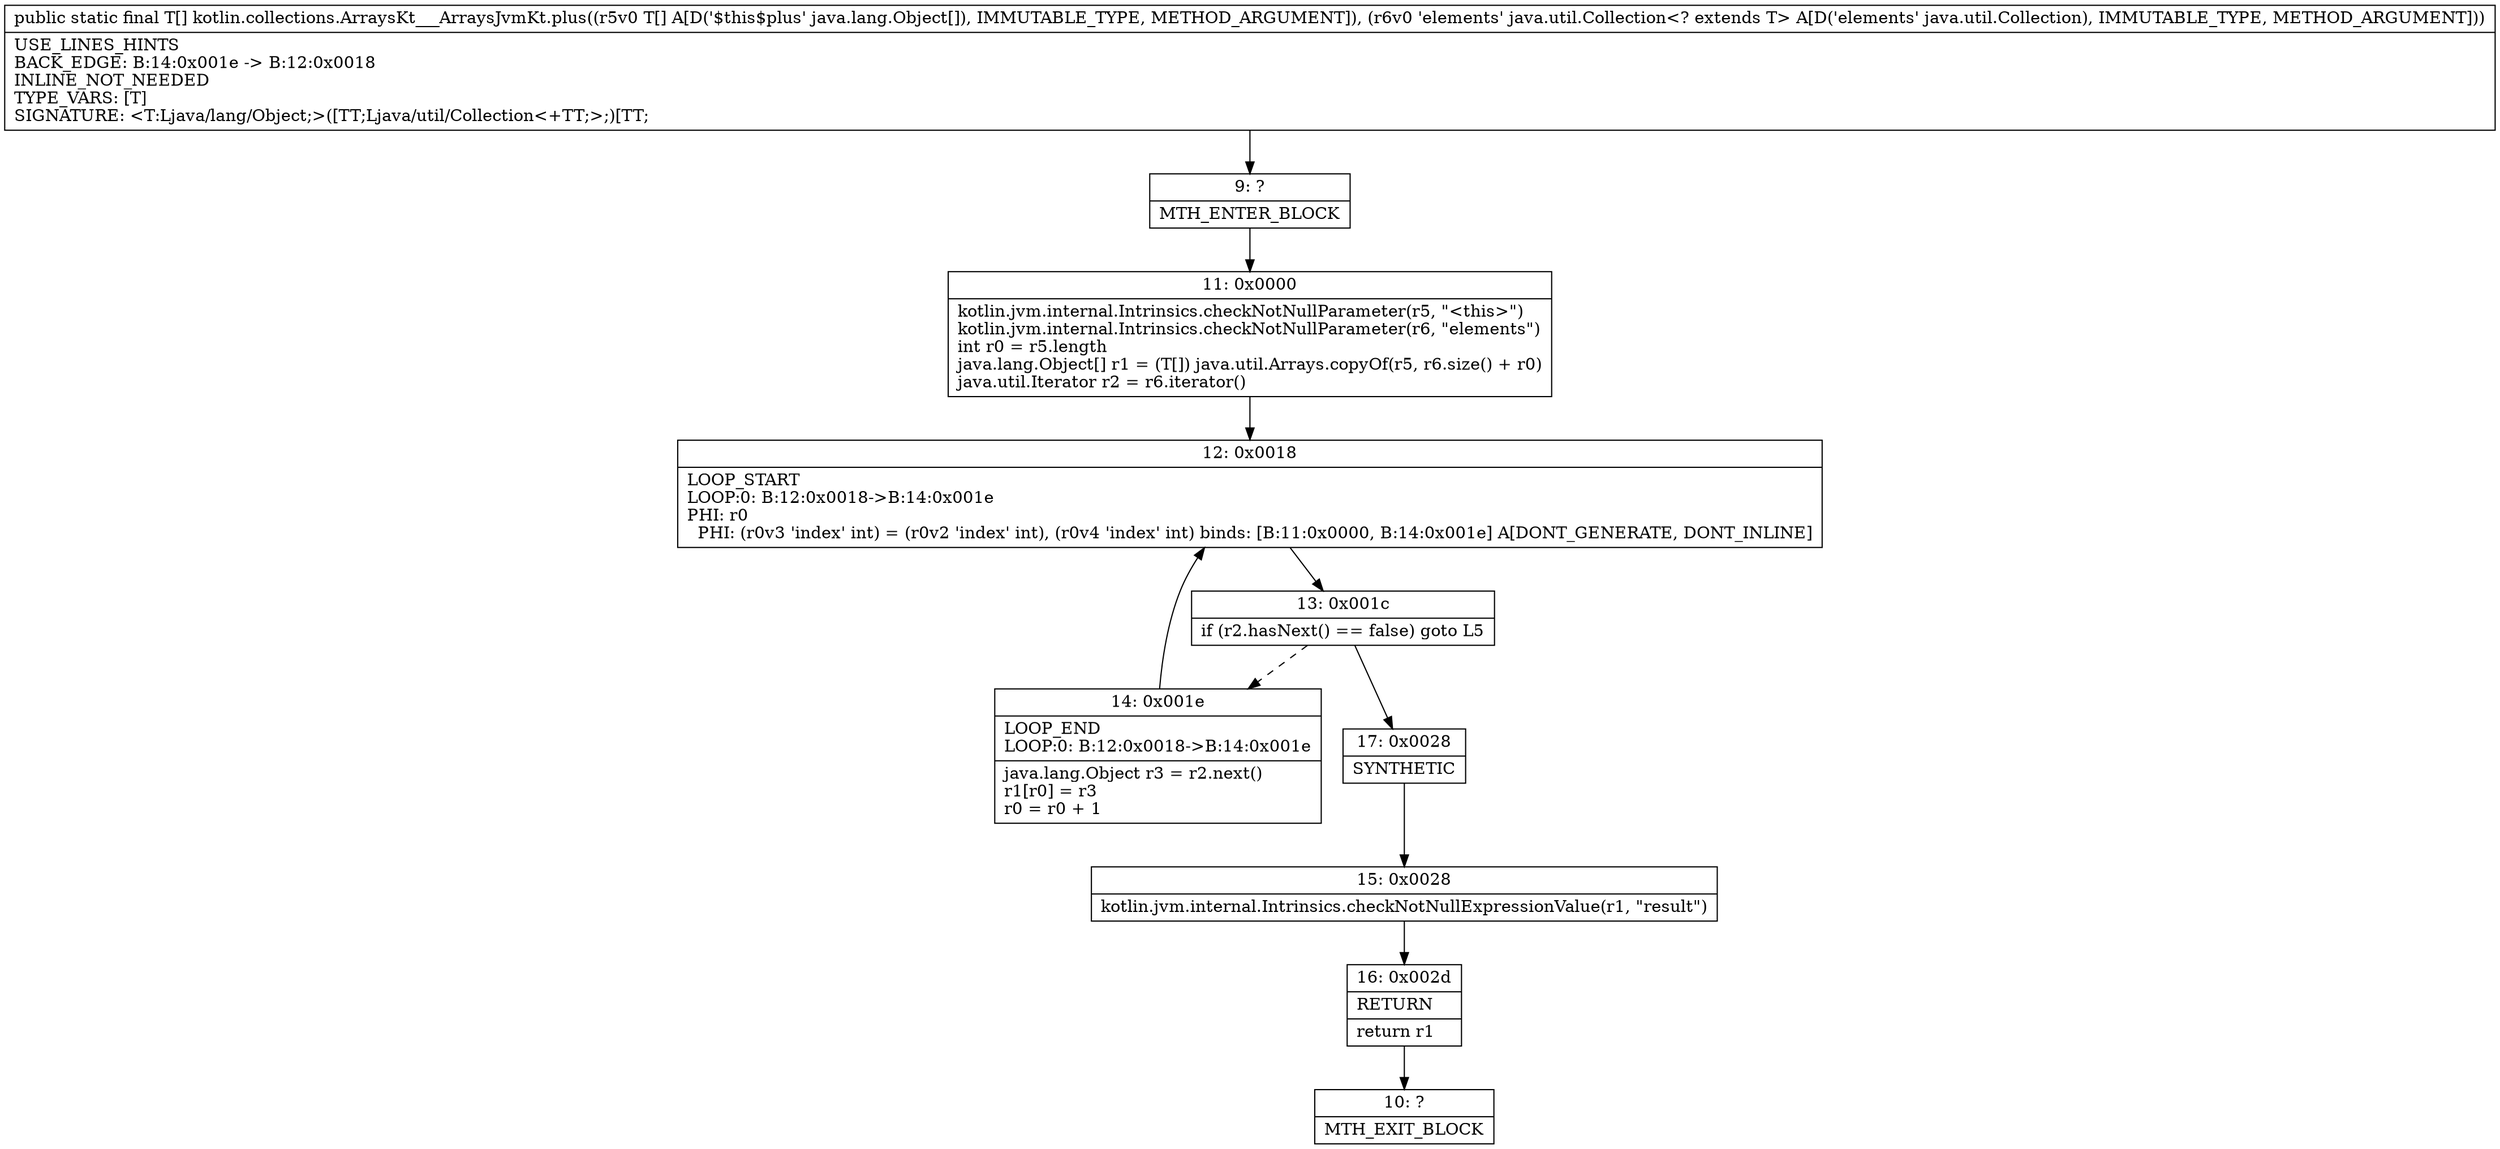 digraph "CFG forkotlin.collections.ArraysKt___ArraysJvmKt.plus([Ljava\/lang\/Object;Ljava\/util\/Collection;)[Ljava\/lang\/Object;" {
Node_9 [shape=record,label="{9\:\ ?|MTH_ENTER_BLOCK\l}"];
Node_11 [shape=record,label="{11\:\ 0x0000|kotlin.jvm.internal.Intrinsics.checkNotNullParameter(r5, \"\<this\>\")\lkotlin.jvm.internal.Intrinsics.checkNotNullParameter(r6, \"elements\")\lint r0 = r5.length\ljava.lang.Object[] r1 = (T[]) java.util.Arrays.copyOf(r5, r6.size() + r0)\ljava.util.Iterator r2 = r6.iterator()\l}"];
Node_12 [shape=record,label="{12\:\ 0x0018|LOOP_START\lLOOP:0: B:12:0x0018\-\>B:14:0x001e\lPHI: r0 \l  PHI: (r0v3 'index' int) = (r0v2 'index' int), (r0v4 'index' int) binds: [B:11:0x0000, B:14:0x001e] A[DONT_GENERATE, DONT_INLINE]\l}"];
Node_13 [shape=record,label="{13\:\ 0x001c|if (r2.hasNext() == false) goto L5\l}"];
Node_14 [shape=record,label="{14\:\ 0x001e|LOOP_END\lLOOP:0: B:12:0x0018\-\>B:14:0x001e\l|java.lang.Object r3 = r2.next()\lr1[r0] = r3\lr0 = r0 + 1\l}"];
Node_17 [shape=record,label="{17\:\ 0x0028|SYNTHETIC\l}"];
Node_15 [shape=record,label="{15\:\ 0x0028|kotlin.jvm.internal.Intrinsics.checkNotNullExpressionValue(r1, \"result\")\l}"];
Node_16 [shape=record,label="{16\:\ 0x002d|RETURN\l|return r1\l}"];
Node_10 [shape=record,label="{10\:\ ?|MTH_EXIT_BLOCK\l}"];
MethodNode[shape=record,label="{public static final T[] kotlin.collections.ArraysKt___ArraysJvmKt.plus((r5v0 T[] A[D('$this$plus' java.lang.Object[]), IMMUTABLE_TYPE, METHOD_ARGUMENT]), (r6v0 'elements' java.util.Collection\<? extends T\> A[D('elements' java.util.Collection), IMMUTABLE_TYPE, METHOD_ARGUMENT]))  | USE_LINES_HINTS\lBACK_EDGE: B:14:0x001e \-\> B:12:0x0018\lINLINE_NOT_NEEDED\lTYPE_VARS: [T]\lSIGNATURE: \<T:Ljava\/lang\/Object;\>([TT;Ljava\/util\/Collection\<+TT;\>;)[TT;\l}"];
MethodNode -> Node_9;Node_9 -> Node_11;
Node_11 -> Node_12;
Node_12 -> Node_13;
Node_13 -> Node_14[style=dashed];
Node_13 -> Node_17;
Node_14 -> Node_12;
Node_17 -> Node_15;
Node_15 -> Node_16;
Node_16 -> Node_10;
}

